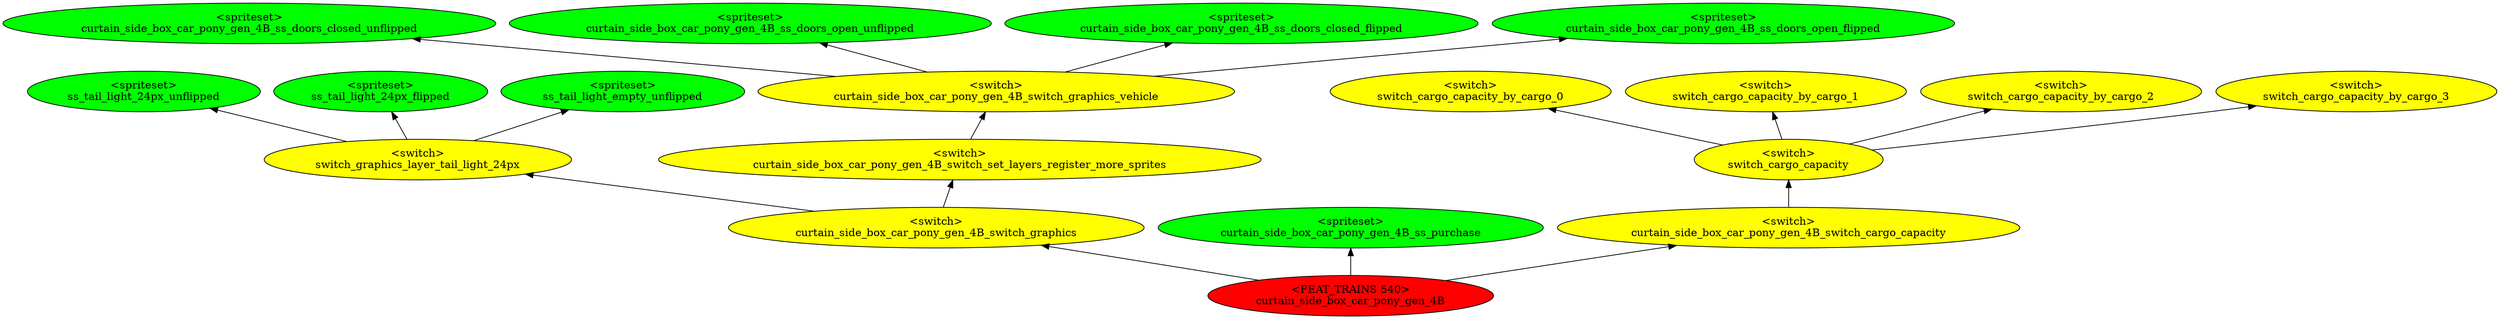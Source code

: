 digraph {
rankdir="BT"
ss_tail_light_24px_unflipped [fillcolor=green style="filled" label="<spriteset>\nss_tail_light_24px_unflipped"]
ss_tail_light_24px_flipped [fillcolor=green style="filled" label="<spriteset>\nss_tail_light_24px_flipped"]
ss_tail_light_empty_unflipped [fillcolor=green style="filled" label="<spriteset>\nss_tail_light_empty_unflipped"]
switch_graphics_layer_tail_light_24px [fillcolor=yellow style="filled" label="<switch>\nswitch_graphics_layer_tail_light_24px"]
switch_cargo_capacity_by_cargo_0 [fillcolor=yellow style="filled" label="<switch>\nswitch_cargo_capacity_by_cargo_0"]
switch_cargo_capacity_by_cargo_1 [fillcolor=yellow style="filled" label="<switch>\nswitch_cargo_capacity_by_cargo_1"]
switch_cargo_capacity_by_cargo_2 [fillcolor=yellow style="filled" label="<switch>\nswitch_cargo_capacity_by_cargo_2"]
switch_cargo_capacity_by_cargo_3 [fillcolor=yellow style="filled" label="<switch>\nswitch_cargo_capacity_by_cargo_3"]
switch_cargo_capacity [fillcolor=yellow style="filled" label="<switch>\nswitch_cargo_capacity"]
curtain_side_box_car_pony_gen_4B_ss_doors_closed_unflipped [fillcolor=green style="filled" label="<spriteset>\ncurtain_side_box_car_pony_gen_4B_ss_doors_closed_unflipped"]
curtain_side_box_car_pony_gen_4B_ss_doors_open_unflipped [fillcolor=green style="filled" label="<spriteset>\ncurtain_side_box_car_pony_gen_4B_ss_doors_open_unflipped"]
curtain_side_box_car_pony_gen_4B_ss_doors_closed_flipped [fillcolor=green style="filled" label="<spriteset>\ncurtain_side_box_car_pony_gen_4B_ss_doors_closed_flipped"]
curtain_side_box_car_pony_gen_4B_ss_doors_open_flipped [fillcolor=green style="filled" label="<spriteset>\ncurtain_side_box_car_pony_gen_4B_ss_doors_open_flipped"]
curtain_side_box_car_pony_gen_4B_switch_graphics_vehicle [fillcolor=yellow style="filled" label="<switch>\ncurtain_side_box_car_pony_gen_4B_switch_graphics_vehicle"]
curtain_side_box_car_pony_gen_4B_switch_set_layers_register_more_sprites [fillcolor=yellow style="filled" label="<switch>\ncurtain_side_box_car_pony_gen_4B_switch_set_layers_register_more_sprites"]
curtain_side_box_car_pony_gen_4B_switch_graphics [fillcolor=yellow style="filled" label="<switch>\ncurtain_side_box_car_pony_gen_4B_switch_graphics"]
curtain_side_box_car_pony_gen_4B_ss_purchase [fillcolor=green style="filled" label="<spriteset>\ncurtain_side_box_car_pony_gen_4B_ss_purchase"]
curtain_side_box_car_pony_gen_4B_switch_cargo_capacity [fillcolor=yellow style="filled" label="<switch>\ncurtain_side_box_car_pony_gen_4B_switch_cargo_capacity"]
curtain_side_box_car_pony_gen_4B [fillcolor=red style="filled" label="<FEAT_TRAINS 540>\ncurtain_side_box_car_pony_gen_4B"]
curtain_side_box_car_pony_gen_4B_switch_graphics_vehicle->curtain_side_box_car_pony_gen_4B_ss_doors_open_flipped
switch_graphics_layer_tail_light_24px->ss_tail_light_empty_unflipped
curtain_side_box_car_pony_gen_4B->curtain_side_box_car_pony_gen_4B_switch_cargo_capacity
curtain_side_box_car_pony_gen_4B->curtain_side_box_car_pony_gen_4B_switch_graphics
switch_cargo_capacity->switch_cargo_capacity_by_cargo_1
switch_graphics_layer_tail_light_24px->ss_tail_light_24px_unflipped
curtain_side_box_car_pony_gen_4B_switch_graphics_vehicle->curtain_side_box_car_pony_gen_4B_ss_doors_closed_unflipped
switch_graphics_layer_tail_light_24px->ss_tail_light_24px_flipped
switch_cargo_capacity->switch_cargo_capacity_by_cargo_3
switch_cargo_capacity->switch_cargo_capacity_by_cargo_0
curtain_side_box_car_pony_gen_4B_switch_graphics->curtain_side_box_car_pony_gen_4B_switch_set_layers_register_more_sprites
curtain_side_box_car_pony_gen_4B_switch_cargo_capacity->switch_cargo_capacity
curtain_side_box_car_pony_gen_4B_switch_graphics->switch_graphics_layer_tail_light_24px
curtain_side_box_car_pony_gen_4B_switch_graphics_vehicle->curtain_side_box_car_pony_gen_4B_ss_doors_open_unflipped
curtain_side_box_car_pony_gen_4B_switch_graphics_vehicle->curtain_side_box_car_pony_gen_4B_ss_doors_closed_flipped
curtain_side_box_car_pony_gen_4B_switch_set_layers_register_more_sprites->curtain_side_box_car_pony_gen_4B_switch_graphics_vehicle
switch_cargo_capacity->switch_cargo_capacity_by_cargo_2
curtain_side_box_car_pony_gen_4B->curtain_side_box_car_pony_gen_4B_ss_purchase
}

